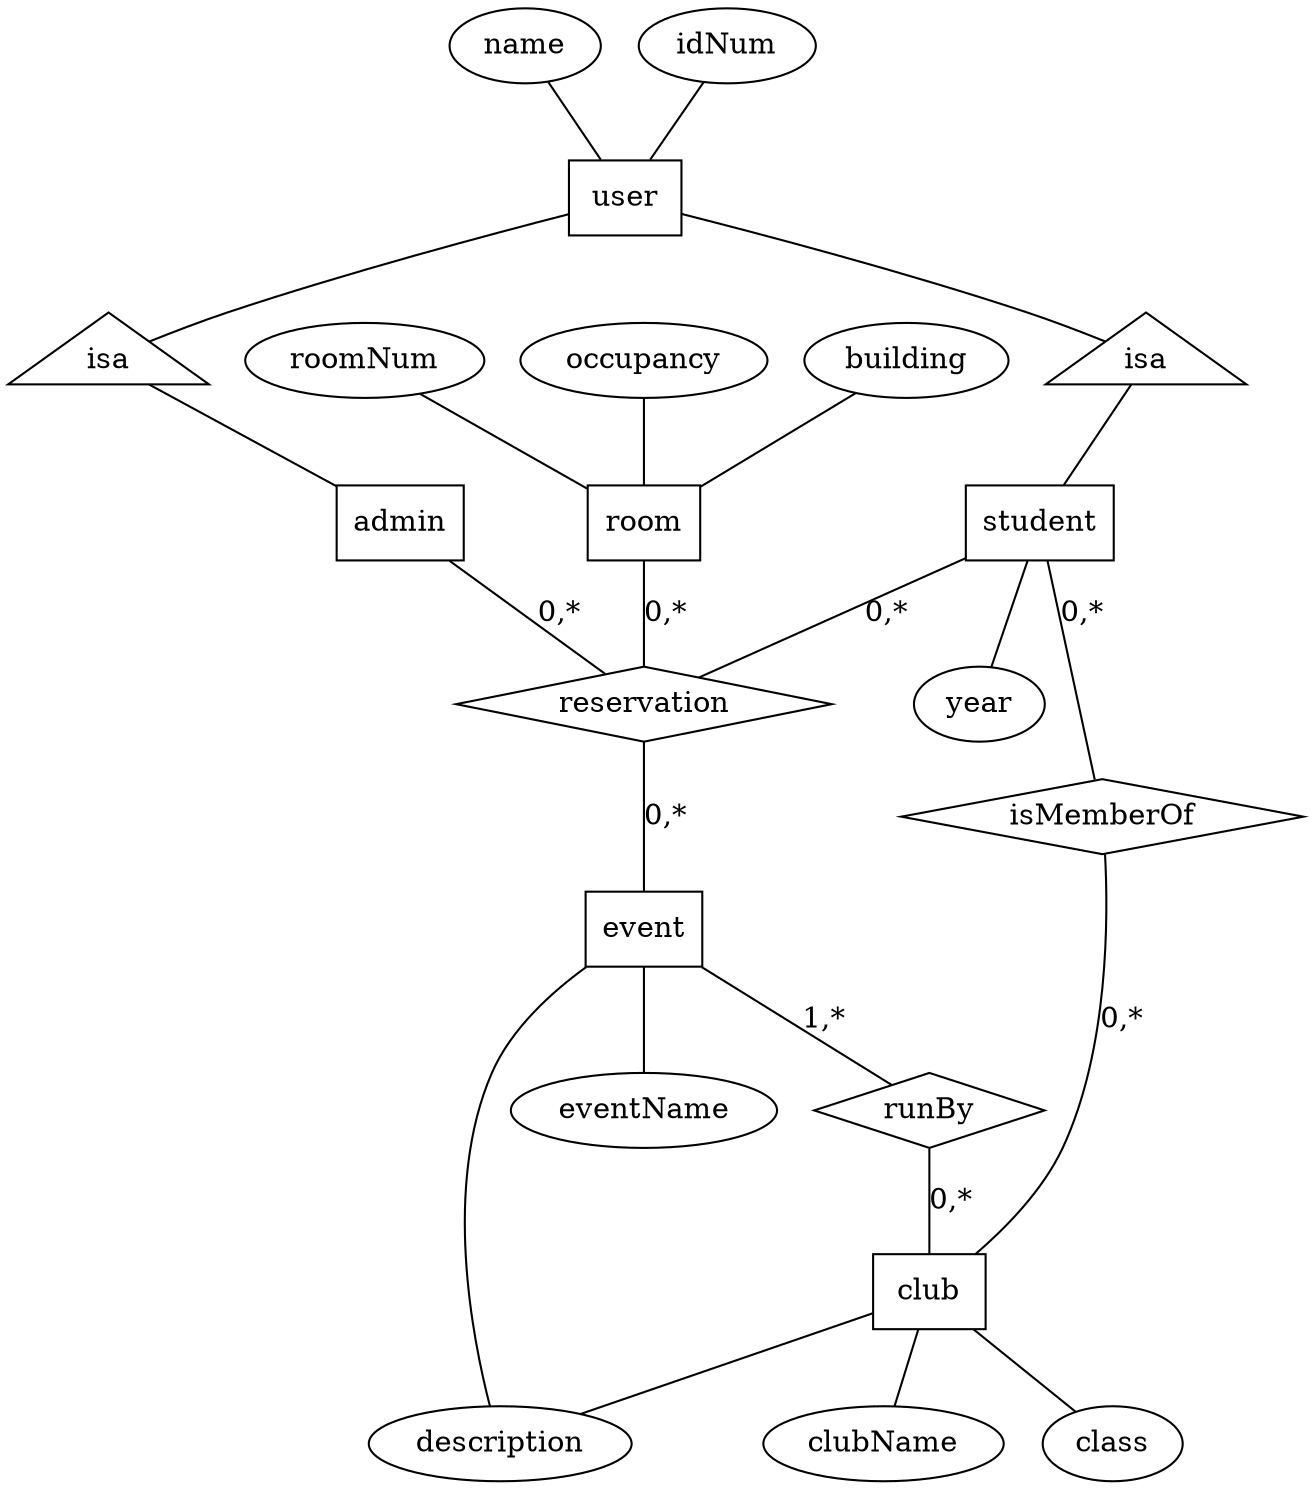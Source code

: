 graph{
room [shape=box];
club [shape=box];
event [shape=box];
user [shape=box];
admin [shape=box];
student [shape=box];

isaadmin [shape=triangle,label=isa];
isastudent [shape=triangle,label=isa];

isMemberOf [shape=diamond];
runBy [shape=diamond];
reservation [shape=diamond]; //make this an entity and relations not one-to-one?


user--isastudent--student;
user--isaadmin--admin;

student--isMemberOf [label="0,*"];
isMemberOf--club [label="0,*"];

event--runBy [label="1,*"];
runBy--club [label="0,*"];

//primary key of reservation is room and time?
student--reservation [label="0,*"];
room--reservation [label="0,*"];
reservation--event [label="0,*"]; //events can be in un-reservable places
admin--reservation [label="0,*"];

//attributes
name--user;
idNum--user;
student--year;

club--class;
club--description;
club--clubName;

building--room;
roomNum--room;
occupancy--room;

event--eventName;
event--description;
}
